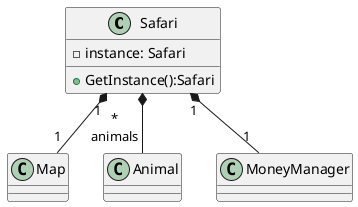 @startuml

class Safari{
    -instance: Safari
    +GetInstance():Safari

}

Safari "1" *-- "1" Map
Safari  *-- "*\nanimals" Animal
Safari "1" *-- "1" MoneyManager
@enduml